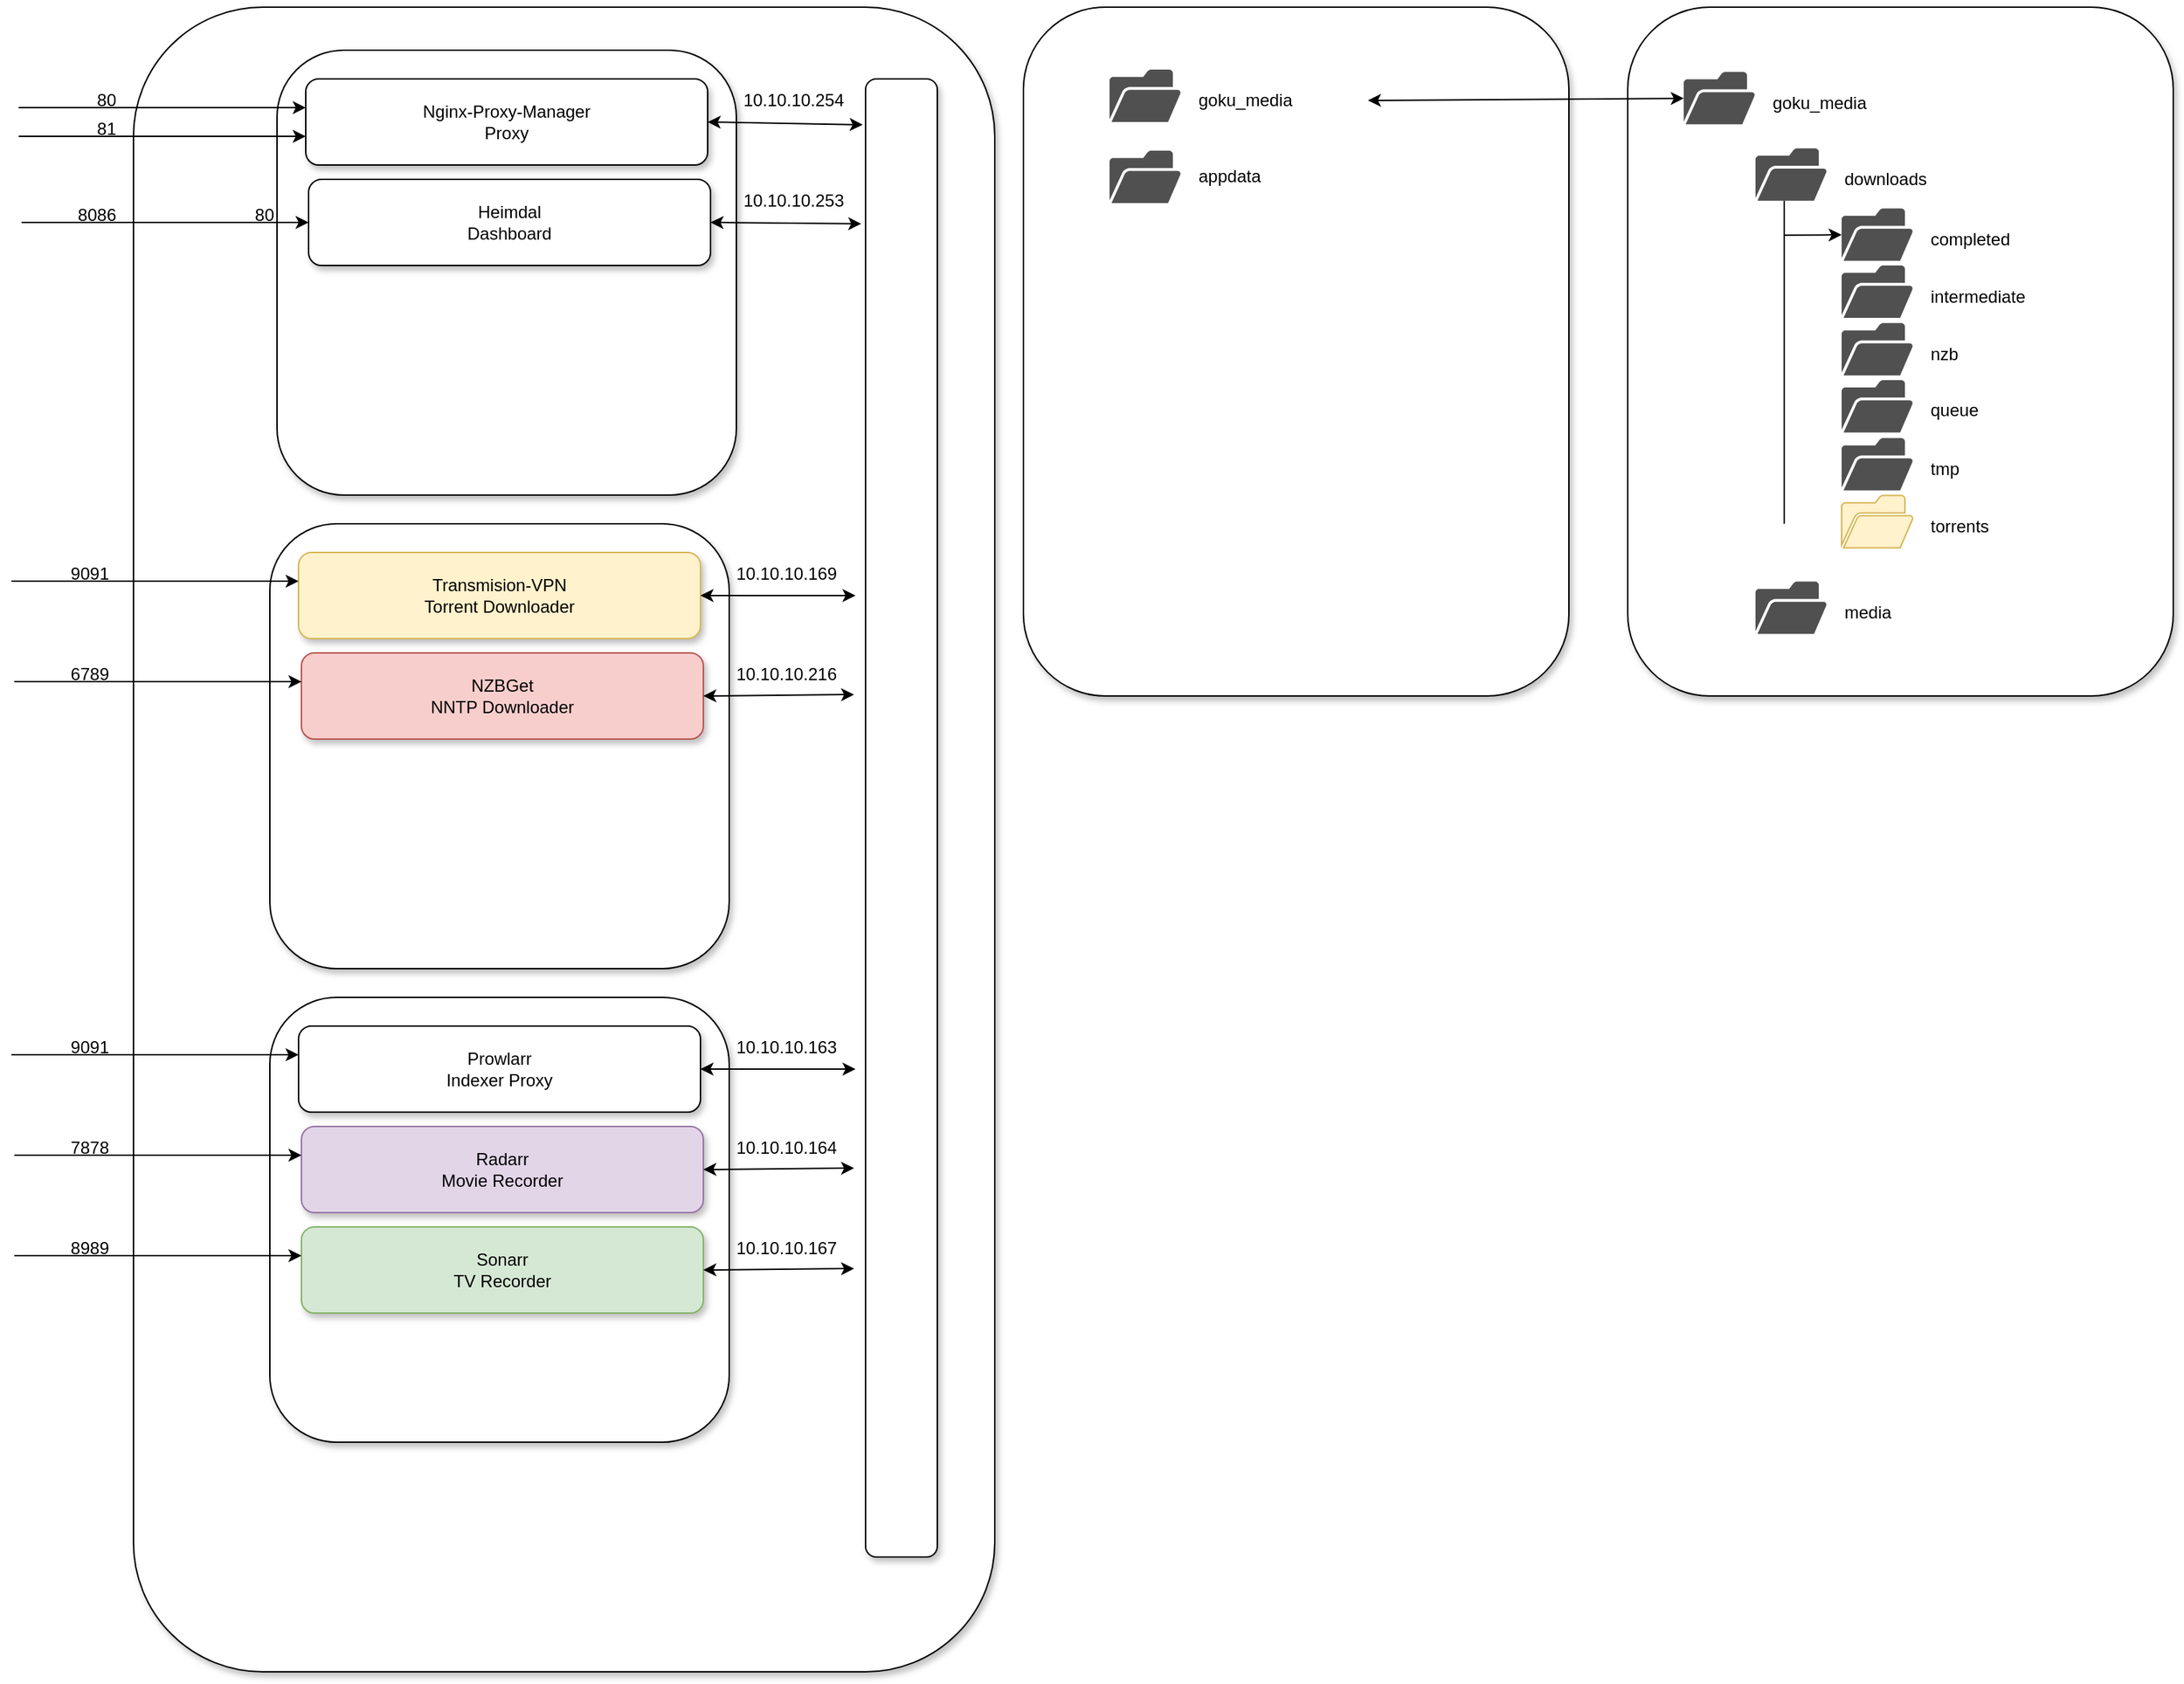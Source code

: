 <mxfile version="20.8.16" type="github">
  <diagram name="Page-1" id="NgE2ynUpjzcLEW_0qFue">
    <mxGraphModel dx="1148" dy="968" grid="1" gridSize="10" guides="1" tooltips="1" connect="1" arrows="1" fold="1" page="1" pageScale="1" pageWidth="827" pageHeight="1169" math="0" shadow="0">
      <root>
        <mxCell id="0" />
        <mxCell id="1" parent="0" />
        <mxCell id="PI-1HHfiT9_ALAQyO9Ge-1" value="" style="rounded=1;whiteSpace=wrap;html=1;shadow=1;" vertex="1" parent="1">
          <mxGeometry x="200" y="80" width="600" height="1160" as="geometry" />
        </mxCell>
        <mxCell id="PI-1HHfiT9_ALAQyO9Ge-6" value="" style="rounded=1;whiteSpace=wrap;html=1;glass=0;shadow=1;" vertex="1" parent="1">
          <mxGeometry x="300" y="110" width="320" height="310" as="geometry" />
        </mxCell>
        <mxCell id="PI-1HHfiT9_ALAQyO9Ge-2" value="Nginx-Proxy-Manager&lt;br&gt;Proxy" style="rounded=1;whiteSpace=wrap;html=1;shadow=1;" vertex="1" parent="1">
          <mxGeometry x="320" y="130" width="280" height="60" as="geometry" />
        </mxCell>
        <mxCell id="PI-1HHfiT9_ALAQyO9Ge-3" value="" style="endArrow=classic;html=1;rounded=0;entryX=0;entryY=0.5;entryDx=0;entryDy=0;" edge="1" parent="1">
          <mxGeometry width="50" height="50" relative="1" as="geometry">
            <mxPoint x="120" y="150" as="sourcePoint" />
            <mxPoint x="320" y="150" as="targetPoint" />
          </mxGeometry>
        </mxCell>
        <mxCell id="PI-1HHfiT9_ALAQyO9Ge-4" value="" style="rounded=1;whiteSpace=wrap;html=1;shadow=1;" vertex="1" parent="1">
          <mxGeometry x="710" y="130" width="50" height="1030" as="geometry" />
        </mxCell>
        <mxCell id="PI-1HHfiT9_ALAQyO9Ge-5" value="80" style="text;html=1;strokeColor=none;fillColor=none;align=right;verticalAlign=middle;whiteSpace=wrap;rounded=0;" vertex="1" parent="1">
          <mxGeometry x="130" y="130" width="60" height="30" as="geometry" />
        </mxCell>
        <mxCell id="PI-1HHfiT9_ALAQyO9Ge-7" value="" style="endArrow=classic;startArrow=classic;html=1;rounded=0;exitX=1;exitY=0.5;exitDx=0;exitDy=0;entryX=-0.04;entryY=0.031;entryDx=0;entryDy=0;entryPerimeter=0;" edge="1" parent="1" source="PI-1HHfiT9_ALAQyO9Ge-2" target="PI-1HHfiT9_ALAQyO9Ge-4">
          <mxGeometry width="50" height="50" relative="1" as="geometry">
            <mxPoint x="390" y="510" as="sourcePoint" />
            <mxPoint x="440" y="460" as="targetPoint" />
          </mxGeometry>
        </mxCell>
        <mxCell id="PI-1HHfiT9_ALAQyO9Ge-8" value="Heimdal&lt;br&gt;Dashboard" style="rounded=1;whiteSpace=wrap;html=1;shadow=1;" vertex="1" parent="1">
          <mxGeometry x="322" y="200" width="280" height="60" as="geometry" />
        </mxCell>
        <mxCell id="PI-1HHfiT9_ALAQyO9Ge-9" value="" style="endArrow=classic;html=1;rounded=0;entryX=0;entryY=0.5;entryDx=0;entryDy=0;" edge="1" parent="1" target="PI-1HHfiT9_ALAQyO9Ge-8">
          <mxGeometry width="50" height="50" relative="1" as="geometry">
            <mxPoint x="122" y="230" as="sourcePoint" />
            <mxPoint x="442" y="530" as="targetPoint" />
          </mxGeometry>
        </mxCell>
        <mxCell id="PI-1HHfiT9_ALAQyO9Ge-10" value="8086" style="text;html=1;strokeColor=none;fillColor=none;align=right;verticalAlign=middle;whiteSpace=wrap;rounded=0;" vertex="1" parent="1">
          <mxGeometry x="130" y="210" width="60" height="30" as="geometry" />
        </mxCell>
        <mxCell id="PI-1HHfiT9_ALAQyO9Ge-11" value="" style="endArrow=classic;startArrow=classic;html=1;rounded=0;exitX=1;exitY=0.5;exitDx=0;exitDy=0;entryX=-0.06;entryY=0.098;entryDx=0;entryDy=0;entryPerimeter=0;" edge="1" parent="1" source="PI-1HHfiT9_ALAQyO9Ge-8" target="PI-1HHfiT9_ALAQyO9Ge-4">
          <mxGeometry width="50" height="50" relative="1" as="geometry">
            <mxPoint x="392" y="580" as="sourcePoint" />
            <mxPoint x="680" y="230" as="targetPoint" />
          </mxGeometry>
        </mxCell>
        <mxCell id="PI-1HHfiT9_ALAQyO9Ge-12" value="" style="endArrow=classic;html=1;rounded=0;entryX=0;entryY=0.5;entryDx=0;entryDy=0;" edge="1" parent="1">
          <mxGeometry width="50" height="50" relative="1" as="geometry">
            <mxPoint x="120" y="170" as="sourcePoint" />
            <mxPoint x="320" y="170" as="targetPoint" />
          </mxGeometry>
        </mxCell>
        <mxCell id="PI-1HHfiT9_ALAQyO9Ge-13" value="81" style="text;html=1;strokeColor=none;fillColor=none;align=right;verticalAlign=middle;whiteSpace=wrap;rounded=0;" vertex="1" parent="1">
          <mxGeometry x="130" y="160" width="60" height="10" as="geometry" />
        </mxCell>
        <mxCell id="PI-1HHfiT9_ALAQyO9Ge-17" value="80" style="text;html=1;strokeColor=none;fillColor=none;align=right;verticalAlign=middle;whiteSpace=wrap;rounded=0;" vertex="1" parent="1">
          <mxGeometry x="240" y="210" width="60" height="30" as="geometry" />
        </mxCell>
        <mxCell id="PI-1HHfiT9_ALAQyO9Ge-19" value="10.10.10.254" style="text;html=1;strokeColor=none;fillColor=none;align=center;verticalAlign=middle;whiteSpace=wrap;rounded=0;" vertex="1" parent="1">
          <mxGeometry x="615" y="130" width="90" height="30" as="geometry" />
        </mxCell>
        <mxCell id="PI-1HHfiT9_ALAQyO9Ge-20" value="10.10.10.253" style="text;html=1;strokeColor=none;fillColor=none;align=center;verticalAlign=middle;whiteSpace=wrap;rounded=0;" vertex="1" parent="1">
          <mxGeometry x="610" y="200" width="100" height="30" as="geometry" />
        </mxCell>
        <mxCell id="PI-1HHfiT9_ALAQyO9Ge-21" value="" style="rounded=1;whiteSpace=wrap;html=1;glass=0;shadow=1;" vertex="1" parent="1">
          <mxGeometry x="295" y="440" width="320" height="310" as="geometry" />
        </mxCell>
        <mxCell id="PI-1HHfiT9_ALAQyO9Ge-22" value="Transmision-VPN&lt;br&gt;Torrent Downloader" style="rounded=1;whiteSpace=wrap;html=1;shadow=1;fillColor=#fff2cc;strokeColor=#d6b656;" vertex="1" parent="1">
          <mxGeometry x="315" y="460" width="280" height="60" as="geometry" />
        </mxCell>
        <mxCell id="PI-1HHfiT9_ALAQyO9Ge-23" value="" style="endArrow=classic;html=1;rounded=0;entryX=0;entryY=0.5;entryDx=0;entryDy=0;" edge="1" parent="1">
          <mxGeometry width="50" height="50" relative="1" as="geometry">
            <mxPoint x="115" y="480" as="sourcePoint" />
            <mxPoint x="315" y="480" as="targetPoint" />
          </mxGeometry>
        </mxCell>
        <mxCell id="PI-1HHfiT9_ALAQyO9Ge-24" value="9091" style="text;html=1;strokeColor=none;fillColor=none;align=right;verticalAlign=middle;whiteSpace=wrap;rounded=0;" vertex="1" parent="1">
          <mxGeometry x="125" y="460" width="60" height="30" as="geometry" />
        </mxCell>
        <mxCell id="PI-1HHfiT9_ALAQyO9Ge-25" value="" style="endArrow=classic;startArrow=classic;html=1;rounded=0;exitX=1;exitY=0.5;exitDx=0;exitDy=0;entryX=-0.04;entryY=0.04;entryDx=0;entryDy=0;entryPerimeter=0;" edge="1" parent="1" source="PI-1HHfiT9_ALAQyO9Ge-22">
          <mxGeometry width="50" height="50" relative="1" as="geometry">
            <mxPoint x="385" y="840" as="sourcePoint" />
            <mxPoint x="703" y="490" as="targetPoint" />
          </mxGeometry>
        </mxCell>
        <mxCell id="PI-1HHfiT9_ALAQyO9Ge-26" value="NZBGet&lt;br&gt;NNTP Downloader" style="rounded=1;whiteSpace=wrap;html=1;shadow=1;fillColor=#f8cecc;strokeColor=#b85450;" vertex="1" parent="1">
          <mxGeometry x="317" y="530" width="280" height="60" as="geometry" />
        </mxCell>
        <mxCell id="PI-1HHfiT9_ALAQyO9Ge-27" value="" style="endArrow=classic;html=1;rounded=0;entryX=0;entryY=0.5;entryDx=0;entryDy=0;" edge="1" parent="1">
          <mxGeometry width="50" height="50" relative="1" as="geometry">
            <mxPoint x="117" y="550" as="sourcePoint" />
            <mxPoint x="317" y="550" as="targetPoint" />
          </mxGeometry>
        </mxCell>
        <mxCell id="PI-1HHfiT9_ALAQyO9Ge-28" value="6789" style="text;html=1;strokeColor=none;fillColor=none;align=right;verticalAlign=middle;whiteSpace=wrap;rounded=0;" vertex="1" parent="1">
          <mxGeometry x="125" y="530" width="60" height="30" as="geometry" />
        </mxCell>
        <mxCell id="PI-1HHfiT9_ALAQyO9Ge-29" value="" style="endArrow=classic;startArrow=classic;html=1;rounded=0;exitX=1;exitY=0.5;exitDx=0;exitDy=0;entryX=-0.06;entryY=0.132;entryDx=0;entryDy=0;entryPerimeter=0;" edge="1" parent="1" source="PI-1HHfiT9_ALAQyO9Ge-26">
          <mxGeometry width="50" height="50" relative="1" as="geometry">
            <mxPoint x="387" y="910" as="sourcePoint" />
            <mxPoint x="702" y="559" as="targetPoint" />
          </mxGeometry>
        </mxCell>
        <mxCell id="PI-1HHfiT9_ALAQyO9Ge-33" value="10.10.10.169" style="text;html=1;strokeColor=none;fillColor=none;align=center;verticalAlign=middle;whiteSpace=wrap;rounded=0;" vertex="1" parent="1">
          <mxGeometry x="610" y="460" width="90" height="30" as="geometry" />
        </mxCell>
        <mxCell id="PI-1HHfiT9_ALAQyO9Ge-34" value="10.10.10.216" style="text;html=1;strokeColor=none;fillColor=none;align=center;verticalAlign=middle;whiteSpace=wrap;rounded=0;" vertex="1" parent="1">
          <mxGeometry x="605" y="530" width="100" height="30" as="geometry" />
        </mxCell>
        <mxCell id="PI-1HHfiT9_ALAQyO9Ge-35" value="" style="rounded=1;whiteSpace=wrap;html=1;glass=0;shadow=1;" vertex="1" parent="1">
          <mxGeometry x="295" y="770" width="320" height="310" as="geometry" />
        </mxCell>
        <mxCell id="PI-1HHfiT9_ALAQyO9Ge-36" value="Prowlarr&lt;br&gt;Indexer Proxy" style="rounded=1;whiteSpace=wrap;html=1;shadow=1;" vertex="1" parent="1">
          <mxGeometry x="315" y="790" width="280" height="60" as="geometry" />
        </mxCell>
        <mxCell id="PI-1HHfiT9_ALAQyO9Ge-37" value="" style="endArrow=classic;html=1;rounded=0;entryX=0;entryY=0.5;entryDx=0;entryDy=0;" edge="1" parent="1">
          <mxGeometry width="50" height="50" relative="1" as="geometry">
            <mxPoint x="115" y="810" as="sourcePoint" />
            <mxPoint x="315" y="810" as="targetPoint" />
          </mxGeometry>
        </mxCell>
        <mxCell id="PI-1HHfiT9_ALAQyO9Ge-38" value="9091" style="text;html=1;strokeColor=none;fillColor=none;align=right;verticalAlign=middle;whiteSpace=wrap;rounded=0;" vertex="1" parent="1">
          <mxGeometry x="125" y="790" width="60" height="30" as="geometry" />
        </mxCell>
        <mxCell id="PI-1HHfiT9_ALAQyO9Ge-39" value="" style="endArrow=classic;startArrow=classic;html=1;rounded=0;exitX=1;exitY=0.5;exitDx=0;exitDy=0;entryX=-0.04;entryY=0.04;entryDx=0;entryDy=0;entryPerimeter=0;" edge="1" parent="1" source="PI-1HHfiT9_ALAQyO9Ge-36">
          <mxGeometry width="50" height="50" relative="1" as="geometry">
            <mxPoint x="385" y="1170" as="sourcePoint" />
            <mxPoint x="703" y="820" as="targetPoint" />
          </mxGeometry>
        </mxCell>
        <mxCell id="PI-1HHfiT9_ALAQyO9Ge-40" value="Radarr&lt;br&gt;Movie Recorder" style="rounded=1;whiteSpace=wrap;html=1;shadow=1;fillColor=#e1d5e7;strokeColor=#9673a6;" vertex="1" parent="1">
          <mxGeometry x="317" y="860" width="280" height="60" as="geometry" />
        </mxCell>
        <mxCell id="PI-1HHfiT9_ALAQyO9Ge-41" value="" style="endArrow=classic;html=1;rounded=0;entryX=0;entryY=0.5;entryDx=0;entryDy=0;" edge="1" parent="1">
          <mxGeometry width="50" height="50" relative="1" as="geometry">
            <mxPoint x="117" y="880" as="sourcePoint" />
            <mxPoint x="317" y="880" as="targetPoint" />
          </mxGeometry>
        </mxCell>
        <mxCell id="PI-1HHfiT9_ALAQyO9Ge-42" value="7878" style="text;html=1;strokeColor=none;fillColor=none;align=right;verticalAlign=middle;whiteSpace=wrap;rounded=0;" vertex="1" parent="1">
          <mxGeometry x="125" y="860" width="60" height="30" as="geometry" />
        </mxCell>
        <mxCell id="PI-1HHfiT9_ALAQyO9Ge-43" value="" style="endArrow=classic;startArrow=classic;html=1;rounded=0;exitX=1;exitY=0.5;exitDx=0;exitDy=0;entryX=-0.06;entryY=0.132;entryDx=0;entryDy=0;entryPerimeter=0;" edge="1" parent="1" source="PI-1HHfiT9_ALAQyO9Ge-40">
          <mxGeometry width="50" height="50" relative="1" as="geometry">
            <mxPoint x="387" y="1240" as="sourcePoint" />
            <mxPoint x="702" y="889" as="targetPoint" />
          </mxGeometry>
        </mxCell>
        <mxCell id="PI-1HHfiT9_ALAQyO9Ge-44" value="10.10.10.163" style="text;html=1;strokeColor=none;fillColor=none;align=center;verticalAlign=middle;whiteSpace=wrap;rounded=0;" vertex="1" parent="1">
          <mxGeometry x="610" y="790" width="90" height="30" as="geometry" />
        </mxCell>
        <mxCell id="PI-1HHfiT9_ALAQyO9Ge-45" value="10.10.10.164" style="text;html=1;strokeColor=none;fillColor=none;align=center;verticalAlign=middle;whiteSpace=wrap;rounded=0;" vertex="1" parent="1">
          <mxGeometry x="605" y="860" width="100" height="30" as="geometry" />
        </mxCell>
        <mxCell id="PI-1HHfiT9_ALAQyO9Ge-46" value="Sonarr&lt;br&gt;TV Recorder" style="rounded=1;whiteSpace=wrap;html=1;shadow=1;fillColor=#d5e8d4;strokeColor=#82b366;" vertex="1" parent="1">
          <mxGeometry x="317" y="930" width="280" height="60" as="geometry" />
        </mxCell>
        <mxCell id="PI-1HHfiT9_ALAQyO9Ge-47" value="" style="endArrow=classic;html=1;rounded=0;entryX=0;entryY=0.5;entryDx=0;entryDy=0;" edge="1" parent="1">
          <mxGeometry width="50" height="50" relative="1" as="geometry">
            <mxPoint x="117" y="950" as="sourcePoint" />
            <mxPoint x="317" y="950" as="targetPoint" />
          </mxGeometry>
        </mxCell>
        <mxCell id="PI-1HHfiT9_ALAQyO9Ge-48" value="8989" style="text;html=1;strokeColor=none;fillColor=none;align=right;verticalAlign=middle;whiteSpace=wrap;rounded=0;" vertex="1" parent="1">
          <mxGeometry x="125" y="930" width="60" height="30" as="geometry" />
        </mxCell>
        <mxCell id="PI-1HHfiT9_ALAQyO9Ge-49" value="" style="endArrow=classic;startArrow=classic;html=1;rounded=0;exitX=1;exitY=0.5;exitDx=0;exitDy=0;entryX=-0.06;entryY=0.132;entryDx=0;entryDy=0;entryPerimeter=0;" edge="1" parent="1" source="PI-1HHfiT9_ALAQyO9Ge-46">
          <mxGeometry width="50" height="50" relative="1" as="geometry">
            <mxPoint x="387" y="1310" as="sourcePoint" />
            <mxPoint x="702" y="959" as="targetPoint" />
          </mxGeometry>
        </mxCell>
        <mxCell id="PI-1HHfiT9_ALAQyO9Ge-50" value="10.10.10.167" style="text;html=1;strokeColor=none;fillColor=none;align=center;verticalAlign=middle;whiteSpace=wrap;rounded=0;" vertex="1" parent="1">
          <mxGeometry x="605" y="930" width="100" height="30" as="geometry" />
        </mxCell>
        <mxCell id="PI-1HHfiT9_ALAQyO9Ge-51" value="" style="rounded=1;whiteSpace=wrap;html=1;shadow=1;glass=0;" vertex="1" parent="1">
          <mxGeometry x="820" y="80" width="380" height="480" as="geometry" />
        </mxCell>
        <mxCell id="PI-1HHfiT9_ALAQyO9Ge-52" value="" style="sketch=0;pointerEvents=1;shadow=0;dashed=0;html=1;strokeColor=none;fillColor=#505050;labelPosition=center;verticalLabelPosition=bottom;verticalAlign=top;outlineConnect=0;align=center;shape=mxgraph.office.concepts.folder_open;rounded=1;glass=0;" vertex="1" parent="1">
          <mxGeometry x="880" y="123.5" width="50" height="36.5" as="geometry" />
        </mxCell>
        <mxCell id="PI-1HHfiT9_ALAQyO9Ge-53" value="" style="sketch=0;pointerEvents=1;shadow=0;dashed=0;html=1;strokeColor=none;fillColor=#505050;labelPosition=center;verticalLabelPosition=bottom;verticalAlign=top;outlineConnect=0;align=center;shape=mxgraph.office.concepts.folder_open;rounded=1;glass=0;" vertex="1" parent="1">
          <mxGeometry x="880" y="180" width="50" height="36.5" as="geometry" />
        </mxCell>
        <mxCell id="PI-1HHfiT9_ALAQyO9Ge-54" value="goku_media" style="text;html=1;strokeColor=none;fillColor=none;align=left;verticalAlign=middle;whiteSpace=wrap;rounded=0;" vertex="1" parent="1">
          <mxGeometry x="940" y="126.75" width="120" height="36.5" as="geometry" />
        </mxCell>
        <mxCell id="PI-1HHfiT9_ALAQyO9Ge-55" value="appdata" style="text;html=1;strokeColor=none;fillColor=none;align=left;verticalAlign=middle;whiteSpace=wrap;rounded=0;" vertex="1" parent="1">
          <mxGeometry x="940" y="180" width="120" height="36.5" as="geometry" />
        </mxCell>
        <mxCell id="PI-1HHfiT9_ALAQyO9Ge-56" value="" style="rounded=1;whiteSpace=wrap;html=1;shadow=1;glass=0;" vertex="1" parent="1">
          <mxGeometry x="1241" y="80" width="380" height="480" as="geometry" />
        </mxCell>
        <mxCell id="PI-1HHfiT9_ALAQyO9Ge-57" value="" style="sketch=0;pointerEvents=1;shadow=0;dashed=0;html=1;strokeColor=none;fillColor=#505050;labelPosition=center;verticalLabelPosition=bottom;verticalAlign=top;outlineConnect=0;align=center;shape=mxgraph.office.concepts.folder_open;rounded=1;glass=0;" vertex="1" parent="1">
          <mxGeometry x="1280" y="125.13" width="50" height="36.5" as="geometry" />
        </mxCell>
        <mxCell id="PI-1HHfiT9_ALAQyO9Ge-58" value="goku_media" style="text;html=1;strokeColor=none;fillColor=none;align=left;verticalAlign=middle;whiteSpace=wrap;rounded=0;" vertex="1" parent="1">
          <mxGeometry x="1340" y="128.38" width="120" height="36.5" as="geometry" />
        </mxCell>
        <mxCell id="PI-1HHfiT9_ALAQyO9Ge-59" value="" style="endArrow=classic;startArrow=classic;html=1;rounded=0;exitX=1;exitY=0.5;exitDx=0;exitDy=0;" edge="1" parent="1" source="PI-1HHfiT9_ALAQyO9Ge-54" target="PI-1HHfiT9_ALAQyO9Ge-57">
          <mxGeometry width="50" height="50" relative="1" as="geometry">
            <mxPoint x="1180" y="510" as="sourcePoint" />
            <mxPoint x="1230" y="460" as="targetPoint" />
          </mxGeometry>
        </mxCell>
        <mxCell id="PI-1HHfiT9_ALAQyO9Ge-60" value="" style="sketch=0;pointerEvents=1;shadow=0;dashed=0;html=1;strokeColor=none;fillColor=#505050;labelPosition=center;verticalLabelPosition=bottom;verticalAlign=top;outlineConnect=0;align=center;shape=mxgraph.office.concepts.folder_open;rounded=1;glass=0;" vertex="1" parent="1">
          <mxGeometry x="1330" y="178.37" width="50" height="36.5" as="geometry" />
        </mxCell>
        <mxCell id="PI-1HHfiT9_ALAQyO9Ge-61" value="downloads" style="text;html=1;strokeColor=none;fillColor=none;align=left;verticalAlign=middle;whiteSpace=wrap;rounded=0;" vertex="1" parent="1">
          <mxGeometry x="1390" y="181.62" width="120" height="36.5" as="geometry" />
        </mxCell>
        <mxCell id="PI-1HHfiT9_ALAQyO9Ge-62" value="" style="sketch=0;pointerEvents=1;shadow=0;dashed=0;html=1;strokeColor=none;fillColor=#505050;labelPosition=center;verticalLabelPosition=bottom;verticalAlign=top;outlineConnect=0;align=center;shape=mxgraph.office.concepts.folder_open;rounded=1;glass=0;" vertex="1" parent="1">
          <mxGeometry x="1330" y="480.25" width="50" height="36.5" as="geometry" />
        </mxCell>
        <mxCell id="PI-1HHfiT9_ALAQyO9Ge-63" value="media" style="text;html=1;strokeColor=none;fillColor=none;align=left;verticalAlign=middle;whiteSpace=wrap;rounded=0;" vertex="1" parent="1">
          <mxGeometry x="1390" y="483.5" width="120" height="36.5" as="geometry" />
        </mxCell>
        <mxCell id="PI-1HHfiT9_ALAQyO9Ge-64" value="" style="sketch=0;pointerEvents=1;shadow=0;dashed=0;html=1;strokeColor=none;fillColor=#505050;labelPosition=center;verticalLabelPosition=bottom;verticalAlign=top;outlineConnect=0;align=center;shape=mxgraph.office.concepts.folder_open;rounded=1;glass=0;" vertex="1" parent="1">
          <mxGeometry x="1390" y="220.25" width="50" height="36.5" as="geometry" />
        </mxCell>
        <mxCell id="PI-1HHfiT9_ALAQyO9Ge-65" value="completed" style="text;html=1;strokeColor=none;fillColor=none;align=left;verticalAlign=middle;whiteSpace=wrap;rounded=0;" vertex="1" parent="1">
          <mxGeometry x="1450" y="223.5" width="120" height="36.5" as="geometry" />
        </mxCell>
        <mxCell id="PI-1HHfiT9_ALAQyO9Ge-66" value="" style="sketch=0;pointerEvents=1;shadow=0;dashed=0;html=1;strokeColor=none;fillColor=#505050;labelPosition=center;verticalLabelPosition=bottom;verticalAlign=top;outlineConnect=0;align=center;shape=mxgraph.office.concepts.folder_open;rounded=1;glass=0;" vertex="1" parent="1">
          <mxGeometry x="1390" y="260" width="50" height="36.5" as="geometry" />
        </mxCell>
        <mxCell id="PI-1HHfiT9_ALAQyO9Ge-67" value="intermediate" style="text;html=1;strokeColor=none;fillColor=none;align=left;verticalAlign=middle;whiteSpace=wrap;rounded=0;" vertex="1" parent="1">
          <mxGeometry x="1450" y="263.25" width="120" height="36.5" as="geometry" />
        </mxCell>
        <mxCell id="PI-1HHfiT9_ALAQyO9Ge-68" value="" style="sketch=0;pointerEvents=1;shadow=0;dashed=0;html=1;strokeColor=none;fillColor=#505050;labelPosition=center;verticalLabelPosition=bottom;verticalAlign=top;outlineConnect=0;align=center;shape=mxgraph.office.concepts.folder_open;rounded=1;glass=0;" vertex="1" parent="1">
          <mxGeometry x="1390" y="300.13" width="50" height="36.5" as="geometry" />
        </mxCell>
        <mxCell id="PI-1HHfiT9_ALAQyO9Ge-69" value="nzb" style="text;html=1;strokeColor=none;fillColor=none;align=left;verticalAlign=middle;whiteSpace=wrap;rounded=0;" vertex="1" parent="1">
          <mxGeometry x="1450" y="303.38" width="120" height="36.5" as="geometry" />
        </mxCell>
        <mxCell id="PI-1HHfiT9_ALAQyO9Ge-70" value="" style="sketch=0;pointerEvents=1;shadow=0;dashed=0;html=1;strokeColor=none;fillColor=#505050;labelPosition=center;verticalLabelPosition=bottom;verticalAlign=top;outlineConnect=0;align=center;shape=mxgraph.office.concepts.folder_open;rounded=1;glass=0;" vertex="1" parent="1">
          <mxGeometry x="1390" y="339.88" width="50" height="36.5" as="geometry" />
        </mxCell>
        <mxCell id="PI-1HHfiT9_ALAQyO9Ge-71" value="queue" style="text;html=1;strokeColor=none;fillColor=none;align=left;verticalAlign=middle;whiteSpace=wrap;rounded=0;" vertex="1" parent="1">
          <mxGeometry x="1450" y="343.13" width="120" height="36.5" as="geometry" />
        </mxCell>
        <mxCell id="PI-1HHfiT9_ALAQyO9Ge-72" value="" style="sketch=0;pointerEvents=1;shadow=0;dashed=0;html=1;strokeColor=none;fillColor=#505050;labelPosition=center;verticalLabelPosition=bottom;verticalAlign=top;outlineConnect=0;align=center;shape=mxgraph.office.concepts.folder_open;rounded=1;glass=0;" vertex="1" parent="1">
          <mxGeometry x="1390" y="380.25" width="50" height="36.5" as="geometry" />
        </mxCell>
        <mxCell id="PI-1HHfiT9_ALAQyO9Ge-73" value="tmp" style="text;html=1;strokeColor=none;fillColor=none;align=left;verticalAlign=middle;whiteSpace=wrap;rounded=0;" vertex="1" parent="1">
          <mxGeometry x="1450" y="383.5" width="120" height="36.5" as="geometry" />
        </mxCell>
        <mxCell id="PI-1HHfiT9_ALAQyO9Ge-74" value="" style="sketch=0;pointerEvents=1;shadow=0;dashed=0;html=1;strokeColor=#d6b656;fillColor=#fff2cc;labelPosition=center;verticalLabelPosition=bottom;verticalAlign=top;outlineConnect=0;align=center;shape=mxgraph.office.concepts.folder_open;rounded=1;glass=0;" vertex="1" parent="1">
          <mxGeometry x="1390" y="420.25" width="50" height="36.5" as="geometry" />
        </mxCell>
        <mxCell id="PI-1HHfiT9_ALAQyO9Ge-75" value="torrents" style="text;html=1;strokeColor=none;fillColor=none;align=left;verticalAlign=middle;whiteSpace=wrap;rounded=0;" vertex="1" parent="1">
          <mxGeometry x="1450" y="423.5" width="120" height="36.5" as="geometry" />
        </mxCell>
        <mxCell id="PI-1HHfiT9_ALAQyO9Ge-78" value="" style="endArrow=none;html=1;rounded=0;exitX=0.3;exitY=0.75;exitDx=0;exitDy=0;exitPerimeter=0;" edge="1" parent="1">
          <mxGeometry width="50" height="50" relative="1" as="geometry">
            <mxPoint x="1350" y="440" as="sourcePoint" />
            <mxPoint x="1350" y="214.87" as="targetPoint" />
          </mxGeometry>
        </mxCell>
        <mxCell id="PI-1HHfiT9_ALAQyO9Ge-79" value="" style="endArrow=classic;html=1;rounded=0;exitX=0.287;exitY=0.331;exitDx=0;exitDy=0;exitPerimeter=0;" edge="1" parent="1" source="PI-1HHfiT9_ALAQyO9Ge-56" target="PI-1HHfiT9_ALAQyO9Ge-64">
          <mxGeometry width="50" height="50" relative="1" as="geometry">
            <mxPoint x="1360" y="239" as="sourcePoint" />
            <mxPoint x="1230" y="460" as="targetPoint" />
          </mxGeometry>
        </mxCell>
      </root>
    </mxGraphModel>
  </diagram>
</mxfile>
